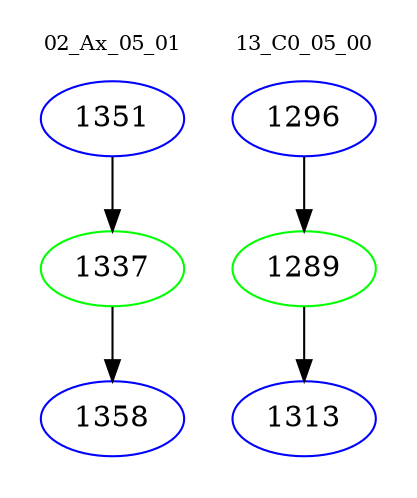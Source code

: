 digraph{
subgraph cluster_0 {
color = white
label = "02_Ax_05_01";
fontsize=10;
T0_1351 [label="1351", color="blue"]
T0_1351 -> T0_1337 [color="black"]
T0_1337 [label="1337", color="green"]
T0_1337 -> T0_1358 [color="black"]
T0_1358 [label="1358", color="blue"]
}
subgraph cluster_1 {
color = white
label = "13_C0_05_00";
fontsize=10;
T1_1296 [label="1296", color="blue"]
T1_1296 -> T1_1289 [color="black"]
T1_1289 [label="1289", color="green"]
T1_1289 -> T1_1313 [color="black"]
T1_1313 [label="1313", color="blue"]
}
}
